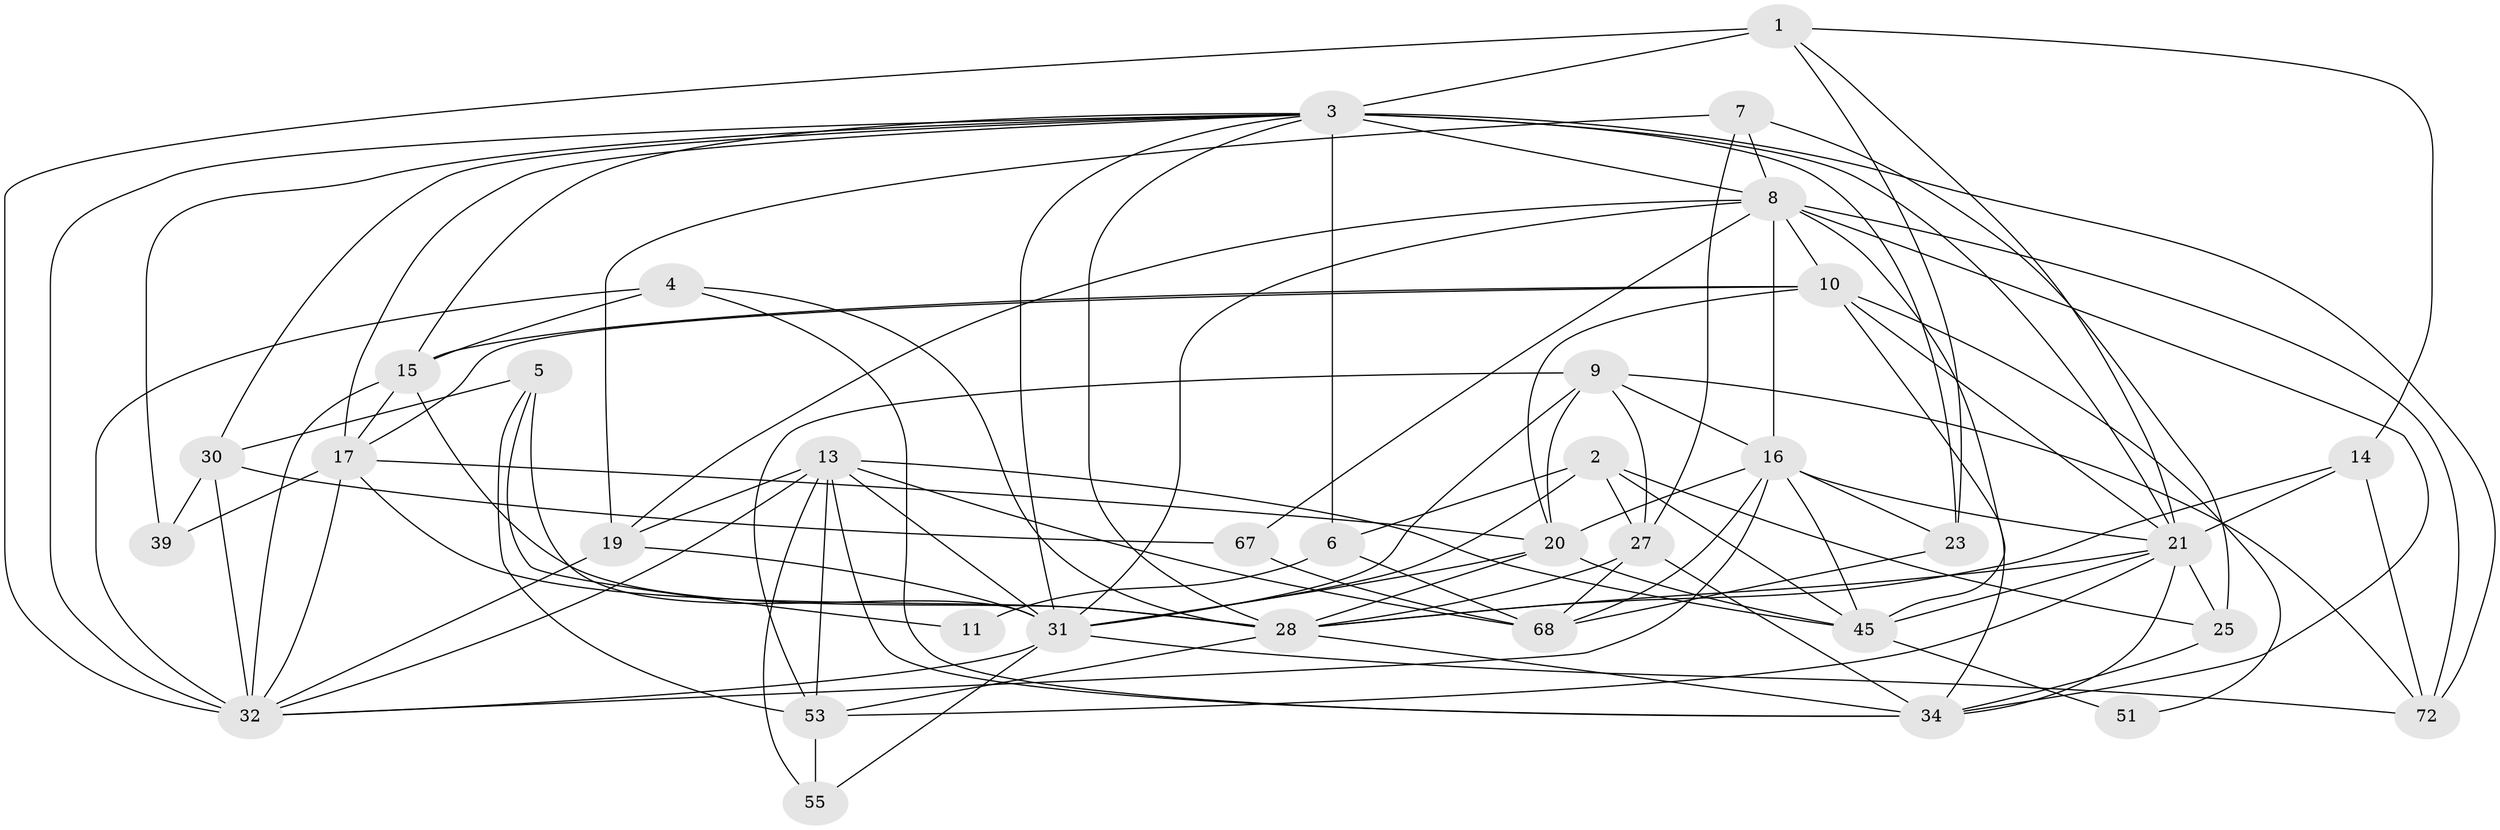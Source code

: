 // original degree distribution, {6: 0.09090909090909091, 3: 0.2159090909090909, 5: 0.11363636363636363, 4: 0.3977272727272727, 2: 0.125, 7: 0.056818181818181816}
// Generated by graph-tools (version 1.1) at 2025/18/03/04/25 18:18:30]
// undirected, 35 vertices, 106 edges
graph export_dot {
graph [start="1"]
  node [color=gray90,style=filled];
  1 [super="+18"];
  2 [super="+12"];
  3 [super="+63+41"];
  4 [super="+54+64"];
  5;
  6;
  7 [super="+61"];
  8 [super="+81+22"];
  9 [super="+26"];
  10 [super="+80+79"];
  11;
  13 [super="+48"];
  14 [super="+65"];
  15;
  16 [super="+74"];
  17 [super="+36"];
  19 [super="+42"];
  20 [super="+44"];
  21 [super="+24"];
  23 [super="+70"];
  25 [super="+35"];
  27 [super="+77"];
  28 [super="+49+29"];
  30 [super="+52"];
  31 [super="+33"];
  32 [super="+60+76"];
  34 [super="+37"];
  39;
  45 [super="+50"];
  51;
  53 [super="+57+69"];
  55;
  67;
  68 [super="+71"];
  72 [super="+82"];
  1 -- 3 [weight=2];
  1 -- 21;
  1 -- 14;
  1 -- 32;
  1 -- 23;
  2 -- 45 [weight=2];
  2 -- 6;
  2 -- 25;
  2 -- 27;
  2 -- 31;
  3 -- 15;
  3 -- 72;
  3 -- 32 [weight=2];
  3 -- 21 [weight=2];
  3 -- 6;
  3 -- 30;
  3 -- 39 [weight=2];
  3 -- 8 [weight=3];
  3 -- 23;
  3 -- 31;
  3 -- 17;
  3 -- 28;
  4 -- 15;
  4 -- 34;
  4 -- 28;
  4 -- 32 [weight=2];
  5 -- 53;
  5 -- 11;
  5 -- 30;
  5 -- 31;
  6 -- 11;
  6 -- 68;
  7 -- 8;
  7 -- 27;
  7 -- 25;
  7 -- 19;
  8 -- 67;
  8 -- 10 [weight=2];
  8 -- 45 [weight=2];
  8 -- 19;
  8 -- 72;
  8 -- 16;
  8 -- 34;
  8 -- 31;
  9 -- 72;
  9 -- 16;
  9 -- 20;
  9 -- 53;
  9 -- 31;
  9 -- 27;
  10 -- 17 [weight=2];
  10 -- 51;
  10 -- 15;
  10 -- 21 [weight=2];
  10 -- 20;
  10 -- 34;
  13 -- 55;
  13 -- 68;
  13 -- 34;
  13 -- 45;
  13 -- 32;
  13 -- 19;
  13 -- 31;
  13 -- 53;
  14 -- 21;
  14 -- 72;
  14 -- 28;
  15 -- 32;
  15 -- 17;
  15 -- 28;
  16 -- 32;
  16 -- 23;
  16 -- 21;
  16 -- 68;
  16 -- 20;
  16 -- 45;
  17 -- 32;
  17 -- 20;
  17 -- 39;
  17 -- 28;
  19 -- 32;
  19 -- 31;
  20 -- 45;
  20 -- 31;
  20 -- 28;
  21 -- 34;
  21 -- 45;
  21 -- 25;
  21 -- 53;
  21 -- 28;
  23 -- 68;
  25 -- 34;
  27 -- 34;
  27 -- 28;
  27 -- 68;
  28 -- 34;
  28 -- 53;
  30 -- 32;
  30 -- 67;
  30 -- 39;
  31 -- 32;
  31 -- 72;
  31 -- 55;
  45 -- 51;
  53 -- 55;
  67 -- 68;
}
